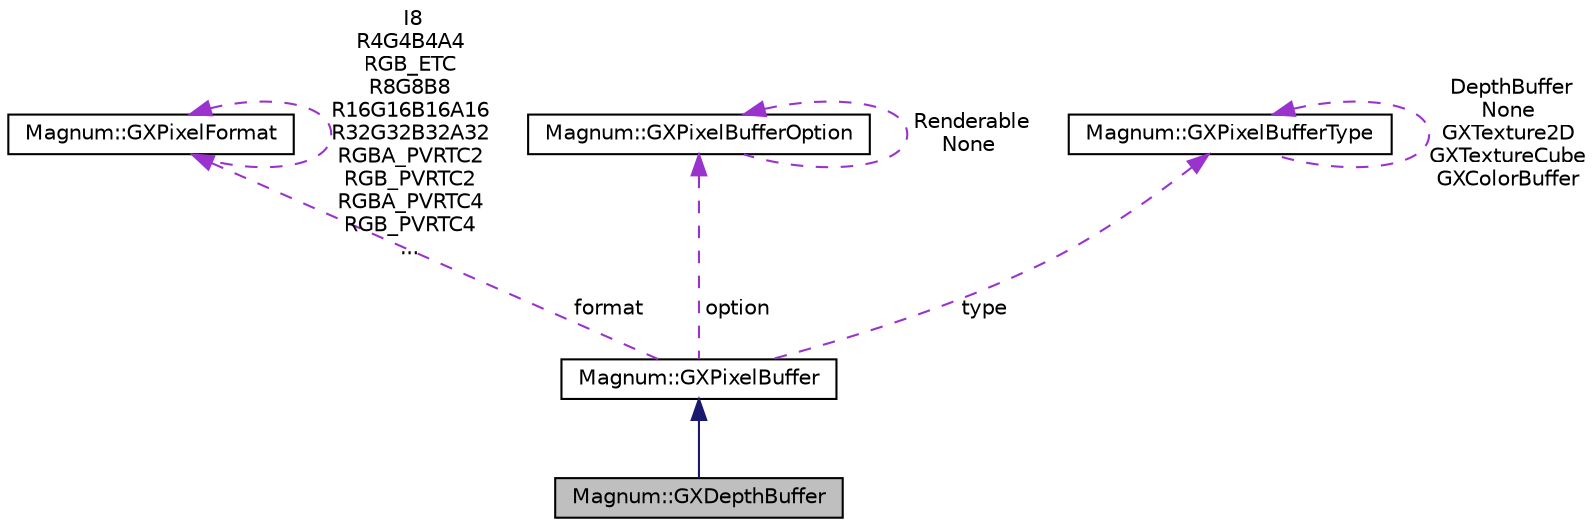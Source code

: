 digraph "Magnum::GXDepthBuffer"
{
  edge [fontname="Helvetica",fontsize="10",labelfontname="Helvetica",labelfontsize="10"];
  node [fontname="Helvetica",fontsize="10",shape=record];
  Node1 [label="Magnum::GXDepthBuffer",height=0.2,width=0.4,color="black", fillcolor="grey75", style="filled", fontcolor="black"];
  Node2 -> Node1 [dir="back",color="midnightblue",fontsize="10",style="solid",fontname="Helvetica"];
  Node2 [label="Magnum::GXPixelBuffer",height=0.2,width=0.4,color="black", fillcolor="white", style="filled",URL="$class_magnum_1_1_g_x_pixel_buffer.html"];
  Node3 -> Node2 [dir="back",color="darkorchid3",fontsize="10",style="dashed",label=" format" ,fontname="Helvetica"];
  Node3 [label="Magnum::GXPixelFormat",height=0.2,width=0.4,color="black", fillcolor="white", style="filled",URL="$class_magnum_1_1_g_x_pixel_format.html"];
  Node3 -> Node3 [dir="back",color="darkorchid3",fontsize="10",style="dashed",label=" I8\nR4G4B4A4\nRGB_ETC\nR8G8B8\nR16G16B16A16\nR32G32B32A32\nRGBA_PVRTC2\nRGB_PVRTC2\nRGBA_PVRTC4\nRGB_PVRTC4\n..." ,fontname="Helvetica"];
  Node4 -> Node2 [dir="back",color="darkorchid3",fontsize="10",style="dashed",label=" option" ,fontname="Helvetica"];
  Node4 [label="Magnum::GXPixelBufferOption",height=0.2,width=0.4,color="black", fillcolor="white", style="filled",URL="$class_magnum_1_1_g_x_pixel_buffer_option.html"];
  Node4 -> Node4 [dir="back",color="darkorchid3",fontsize="10",style="dashed",label=" Renderable\nNone" ,fontname="Helvetica"];
  Node5 -> Node2 [dir="back",color="darkorchid3",fontsize="10",style="dashed",label=" type" ,fontname="Helvetica"];
  Node5 [label="Magnum::GXPixelBufferType",height=0.2,width=0.4,color="black", fillcolor="white", style="filled",URL="$class_magnum_1_1_g_x_pixel_buffer_type.html"];
  Node5 -> Node5 [dir="back",color="darkorchid3",fontsize="10",style="dashed",label=" DepthBuffer\nNone\nGXTexture2D\nGXTextureCube\nGXColorBuffer" ,fontname="Helvetica"];
}
